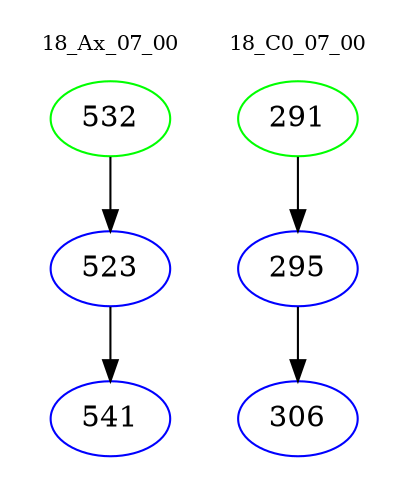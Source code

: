 digraph{
subgraph cluster_0 {
color = white
label = "18_Ax_07_00";
fontsize=10;
T0_532 [label="532", color="green"]
T0_532 -> T0_523 [color="black"]
T0_523 [label="523", color="blue"]
T0_523 -> T0_541 [color="black"]
T0_541 [label="541", color="blue"]
}
subgraph cluster_1 {
color = white
label = "18_C0_07_00";
fontsize=10;
T1_291 [label="291", color="green"]
T1_291 -> T1_295 [color="black"]
T1_295 [label="295", color="blue"]
T1_295 -> T1_306 [color="black"]
T1_306 [label="306", color="blue"]
}
}
